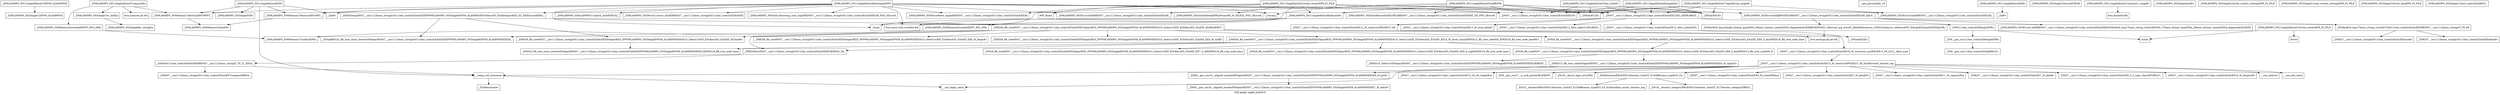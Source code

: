 digraph "Call graph: angle_hybrid.ll" {
	label="Call graph: angle_hybrid.ll";

	Node0x55a1abb65010 [shape=record,label="{_ZN9LAMMPS_NS11AngleHybridC2EPNS_6LAMMPSE}"];
	Node0x55a1abb65010 -> Node0x55a1abadcb10;
	Node0x55a1abadcb10 [shape=record,label="{_ZN9LAMMPS_NS5AngleC2EPNS_6LAMMPSE}"];
	Node0x55a1abadc970 [shape=record,label="{_ZN9LAMMPS_NS11AngleHybridD2Ev}"];
	Node0x55a1abadc970 -> Node0x55a1abad7a10;
	Node0x55a1abadc970 -> Node0x55a1abb1d880;
	Node0x55a1abadc970 -> Node0x55a1abb28af0;
	Node0x55a1abadc970 -> Node0x55a1abacae10;
	Node0x55a1abadc970 -> Node0x55a1abad2570;
	Node0x55a1abad7a10 [shape=record,label="{_ZdaPv}"];
	Node0x55a1abacae10 [shape=record,label="{_ZN9LAMMPS_NS6Memory7destroyIiEEvRPT_}"];
	Node0x55a1abacae10 -> Node0x55a1abb10480;
	Node0x55a1abb02170 [shape=record,label="{__gxx_personality_v0}"];
	Node0x55a1abb1d880 [shape=record,label="{__clang_call_terminate}"];
	Node0x55a1abb1d880 -> Node0x55a1abac60e0;
	Node0x55a1abb1d880 -> Node0x55a1abaac090;
	Node0x55a1abac60e0 [shape=record,label="{__cxa_begin_catch}"];
	Node0x55a1abaac090 [shape=record,label="{_ZSt9terminatev}"];
	Node0x55a1abad2570 [shape=record,label="{_ZN9LAMMPS_NS6Memory7destroyIiEEvRPPT_}"];
	Node0x55a1abad2570 -> Node0x55a1abb10480;
	Node0x55a1abb28af0 [shape=record,label="{_ZN9LAMMPS_NS5AngleD2Ev}"];
	Node0x55a1abb043e0 [shape=record,label="{_ZN9LAMMPS_NS11AngleHybridD0Ev}"];
	Node0x55a1abb043e0 -> Node0x55a1abab4330;
	Node0x55a1abab4330 [shape=record,label="{_ZdlPv}"];
	Node0x55a1abaa8520 [shape=record,label="{_ZN9LAMMPS_NS11AngleHybrid7computeEii}"];
	Node0x55a1abaa8520 -> Node0x55a1abad2570;
	Node0x55a1abaa8520 -> Node0x55a1aba97200;
	Node0x55a1abaa8520 -> Node0x55a1aba96ab0;
	Node0x55a1abaa8520 -> Node0x55a1aba97ed0;
	Node0x55a1aba97200 [shape=record,label="{_ZN9LAMMPS_NS6Memory6createIiEEPPT_RS4_iiPKc}"];
	Node0x55a1aba97200 -> Node0x55a1aba97190;
	Node0x55a1aba96ab0 [shape=record,label="{_ZN9LAMMPS_NS5Angle7ev_initEiii}"];
	Node0x55a1aba96ab0 -> Node0x55a1aba96be0;
	Node0x55a1aba97ed0 [shape=record,label="{llvm.memset.p0.i64}"];
	Node0x55a1abaa8490 [shape=record,label="{_ZN9LAMMPS_NS11AngleHybrid8allocateEv}"];
	Node0x55a1abaa8490 -> Node0x55a1abaa6ca0;
	Node0x55a1abaa8490 -> Node0x55a1abb652f0;
	Node0x55a1abaa8490 -> Node0x55a1abaa4a10;
	Node0x55a1abaa6ca0 [shape=record,label="{_ZN9LAMMPS_NS6Memory6createIiEEPT_RS3_iPKc}"];
	Node0x55a1abaa6ca0 -> Node0x55a1aba97190;
	Node0x55a1abaa4a10 [shape=record,label="{llvm.umul.with.overflow.i64}"];
	Node0x55a1abb652f0 [shape=record,label="{_Znam}"];
	Node0x55a1ababdae0 [shape=record,label="{_ZN9LAMMPS_NS11AngleHybrid8settingsEiPPc}"];
	Node0x55a1ababdae0 -> Node0x55a1aba9bf50;
	Node0x55a1ababdae0 -> Node0x55a1abad7b40;
	Node0x55a1ababdae0 -> Node0x55a1aba97050;
	Node0x55a1ababdae0 -> Node0x55a1abacae70;
	Node0x55a1ababdae0 -> Node0x55a1abab18d0;
	Node0x55a1ababdae0 -> Node0x55a1abaa00e0;
	Node0x55a1ababdae0 -> Node0x55a1abaef170;
	Node0x55a1ababdae0 -> Node0x55a1aba97950;
	Node0x55a1ababdae0 -> Node0x55a1aba97d60;
	Node0x55a1ababdae0 -> Node0x55a1aba97ad0;
	Node0x55a1ababdae0 -> Node0x55a1aba97cd0;
	Node0x55a1ababdae0 -> Node0x55a1abb652f0;
	Node0x55a1ababdae0 -> Node0x55a1abaa4a10;
	Node0x55a1ababdae0 -> Node0x55a1abad7a10;
	Node0x55a1ababdae0 -> Node0x55a1abad2570;
	Node0x55a1ababdae0 -> Node0x55a1abacae10;
	Node0x55a1abae84d0 [shape=record,label="{_ZN9LAMMPS_NS5Angle7extractEPKcRi}"];
	Node0x55a1aba96be0 [shape=record,label="{_ZN9LAMMPS_NS5Angle8ev_setupEiii}"];
	Node0x55a1abb10480 [shape=record,label="{_ZN9LAMMPS_NS6Memory5sfreeEPv}"];
	Node0x55a1aba97190 [shape=record,label="{_ZN9LAMMPS_NS6Memory7smallocElPKc}"];
	Node0x55a1aba9f3b0 [shape=record,label="{_ZNSt7__cxx1112basic_stringIcSt11char_traitsIcESaIcEE13_M_local_dataEv}"];
	Node0x55a1abaa2800 [shape=record,label="{_ZNSt7__cxx1112basic_stringIcSt11char_traitsIcESaIcEE12_Alloc_hiderC1EPcRKS3_}"];
	Node0x55a1abaa5a40 [shape=record,label="{_ZNSt11char_traitsIcE6lengthEPKc}"];
	Node0x55a1abaa5a40 -> Node0x55a1abaed7f0;
	Node0x55a1abaa5a40 -> Node0x55a1abad67c0;
	Node0x55a1abaa95f0 [shape=record,label="{_ZNSt7__cxx1112basic_stringIcSt11char_traitsIcESaIcEE12_Alloc_hiderD2Ev}"];
	Node0x55a1abaa95f0 -> Node0x55a1abaeee50;
	Node0x55a1abb03950 [shape=record,label="{_ZNSt7__cxx1112basic_stringIcSt11char_traitsIcESaIcEE16_M_construct_auxIPKcEEvT_S8_St12__false_type}"];
	Node0x55a1abb03950 -> Node0x55a1abaf0700;
	Node0x55a1abaf0700 [shape=record,label="{_ZNSt7__cxx1112basic_stringIcSt11char_traitsIcESaIcEE12_M_constructIPKcEEvT_S8_St20forward_iterator_tag}"];
	Node0x55a1abaf0700 -> Node0x55a1abaf1920;
	Node0x55a1abaf0700 -> Node0x55a1abaf3250;
	Node0x55a1abaf0700 -> Node0x55a1abaf3d50;
	Node0x55a1abaf0700 -> Node0x55a1abaf4bd0;
	Node0x55a1abaf0700 -> Node0x55a1abaf6640;
	Node0x55a1abaf0700 -> Node0x55a1abaf6ed0;
	Node0x55a1abaf0700 -> Node0x55a1abae0c40;
	Node0x55a1abaf0700 -> Node0x55a1abaf7f70;
	Node0x55a1abaf0700 -> Node0x55a1abac60e0;
	Node0x55a1abaf0700 -> Node0x55a1abb76290;
	Node0x55a1abaf0700 -> Node0x55a1abb76310;
	Node0x55a1abaf0700 -> Node0x55a1abb76390;
	Node0x55a1abaf0700 -> Node0x55a1abb76410;
	Node0x55a1abaf0700 -> Node0x55a1abb1d880;
	Node0x55a1abacae70 [shape=record,label="{_ZN9LAMMPS_NS5utils16missing_cmd_argsERKNSt7__cxx1112basic_stringIcSt11char_traitsIcESaIcEEEiS8_PNS_5ErrorE}"];
	Node0x55a1aba9bf50 [shape=record,label="{_ZNSaIcEC1Ev}"];
	Node0x55a1abad7b40 [shape=record,label="{_ZNSt7__cxx1112basic_stringIcSt11char_traitsIcESaIcEEC2IS3_EEPKcRKS3_}"];
	Node0x55a1abad7b40 -> Node0x55a1aba9f3b0;
	Node0x55a1abad7b40 -> Node0x55a1abaa2800;
	Node0x55a1abad7b40 -> Node0x55a1abaa5a40;
	Node0x55a1abad7b40 -> Node0x55a1abaa7260;
	Node0x55a1abad7b40 -> Node0x55a1abaa95f0;
	Node0x55a1abaa7260 [shape=record,label="{_ZNSt7__cxx1112basic_stringIcSt11char_traitsIcESaIcEE12_M_constructIPKcEEvT_S8_}"];
	Node0x55a1abaa7260 -> Node0x55a1abb03950;
	Node0x55a1abab18d0 [shape=record,label="{_ZNSt7__cxx1112basic_stringIcSt11char_traitsIcESaIcEED1Ev}"];
	Node0x55a1aba97050 [shape=record,label="{_ZNSaIcED1Ev}"];
	Node0x55a1aba97cd0 [shape=record,label="{strcmp}"];
	Node0x55a1aba97ad0 [shape=record,label="{_ZN9LAMMPS_NS5Error3allERKNSt7__cxx1112basic_stringIcSt11char_traitsIcESaIcEEEiS8_}"];
	Node0x55a1aba97d60 [shape=record,label="{_ZN9LAMMPS_NS5Force9new_angleERKNSt7__cxx1112basic_stringIcSt11char_traitsIcESaIcEEEiRi}"];
	Node0x55a1aba97950 [shape=record,label="{_ZN9LAMMPS_NS5Force11store_styleERKNSt7__cxx1112basic_stringIcSt11char_traitsIcESaIcEEEi}"];
	Node0x55a1abaef170 [shape=record,label="{_ZNKSt3mapINSt7__cxx1112basic_stringIcSt11char_traitsIcESaIcEEEPFPN9LAMMPS_NS5AngleEPNS6_6LAMMPSEESt4lessIS5_ESaISt4pairIKS5_SC_EEE5countERSG_}"];
	Node0x55a1abaef170 -> Node0x55a1abaac630;
	Node0x55a1abaef170 -> Node0x55a1abaacba0;
	Node0x55a1abaef170 -> Node0x55a1abaad800;
	Node0x55a1abaa00e0 [shape=record,label="{_ZN9LAMMPS_NS6LAMMPS11match_styleEPKcS2_}"];
	Node0x55a1abaadd00 [shape=record,label="{_ZN9LAMMPS_NS11AngleHybrid5coeffEiPPc}"];
	Node0x55a1abaadd00 -> Node0x55a1abaa8490;
	Node0x55a1abaadd00 -> Node0x55a1aba9bf50;
	Node0x55a1abaadd00 -> Node0x55a1abad7b40;
	Node0x55a1abaadd00 -> Node0x55a1abac3340;
	Node0x55a1abaadd00 -> Node0x55a1abab18d0;
	Node0x55a1abaadd00 -> Node0x55a1aba97050;
	Node0x55a1abaadd00 -> Node0x55a1aba97cd0;
	Node0x55a1abaadd00 -> Node0x55a1aba97ad0;
	Node0x55a1abac3340 [shape=record,label="{_ZN9LAMMPS_NS5utils6boundsIiEEvPKciRKNSt7__cxx1112basic_stringIcSt11char_traitsIcESaIcEEEllRT_SD_PNS_5ErrorE}"];
	Node0x55a1abab7470 [shape=record,label="{_ZN9LAMMPS_NS11AngleHybrid10init_styleEv}"];
	Node0x55a1abab7470 -> Node0x55a1aba9bf50;
	Node0x55a1abab7470 -> Node0x55a1abad7b40;
	Node0x55a1abab7470 -> Node0x55a1aba97050;
	Node0x55a1abab7470 -> Node0x55a1abac0ae0;
	Node0x55a1abab7470 -> Node0x55a1abab18d0;
	Node0x55a1abac0ae0 [shape=record,label="{_ZN9LAMMPS_NS5Error3allIJRPcEEEvRKNSt7__cxx1112basic_stringIcSt11char_traitsIcESaIcEEEiSB_DpOT_}"];
	Node0x55a1abac0ae0 -> Node0x55a1abac56f0;
	Node0x55a1abac0ae0 -> Node0x55a1abac65b0;
	Node0x55a1abac0ae0 -> Node0x55a1abac8510;
	Node0x55a1abacc320 [shape=record,label="{_ZN9LAMMPS_NS11AngleHybrid17equilibrium_angleEi}"];
	Node0x55a1abacc320 -> Node0x55a1aba9bf50;
	Node0x55a1abacc320 -> Node0x55a1abad7b40;
	Node0x55a1abacc320 -> Node0x55a1aba97050;
	Node0x55a1abacc320 -> Node0x55a1abaf7640;
	Node0x55a1abacc320 -> Node0x55a1abab18d0;
	Node0x55a1abaf7640 [shape=record,label="{_ZN9LAMMPS_NS5Error3oneERKNSt7__cxx1112basic_stringIcSt11char_traitsIcESaIcEEEiS8_}"];
	Node0x55a1abb74a80 [shape=record,label="{_ZN9LAMMPS_NS11AngleHybrid13write_restartEP8_IO_FILE}"];
	Node0x55a1abb74a80 -> Node0x55a1abb74b00;
	Node0x55a1abb74a80 -> Node0x55a1abad67c0;
	Node0x55a1abb74b00 [shape=record,label="{fwrite}"];
	Node0x55a1abad67c0 [shape=record,label="{strlen}"];
	Node0x55a1abad7c80 [shape=record,label="{_ZN9LAMMPS_NS11AngleHybrid12read_restartEP8_IO_FILE}"];
	Node0x55a1abad7c80 -> Node0x55a1abad9380;
	Node0x55a1abad7c80 -> Node0x55a1abad9ec0;
	Node0x55a1abad7c80 -> Node0x55a1abaa4a10;
	Node0x55a1abad7c80 -> Node0x55a1abb652f0;
	Node0x55a1abad7c80 -> Node0x55a1aba97050;
	Node0x55a1abad7c80 -> Node0x55a1abab18d0;
	Node0x55a1abad7c80 -> Node0x55a1abaa8490;
	Node0x55a1abad7c80 -> Node0x55a1aba97d60;
	Node0x55a1abad7c80 -> Node0x55a1abad7b40;
	Node0x55a1abad7c80 -> Node0x55a1aba9bf50;
	Node0x55a1abad9380 [shape=record,label="{_ZN9LAMMPS_NS5utils6sfreadEPKciPvmmP8_IO_FILES2_PNS_5ErrorE}"];
	Node0x55a1abad9ec0 [shape=record,label="{MPI_Bcast}"];
	Node0x55a1abadd350 [shape=record,label="{_ZN9LAMMPS_NS11AngleHybrid6singleEiiii}"];
	Node0x55a1abadd350 -> Node0x55a1aba9bf50;
	Node0x55a1abadd350 -> Node0x55a1abad7b40;
	Node0x55a1abadd350 -> Node0x55a1aba97050;
	Node0x55a1abadd350 -> Node0x55a1abaf7640;
	Node0x55a1abadd350 -> Node0x55a1abab18d0;
	Node0x55a1abade860 [shape=record,label="{_ZN9LAMMPS_NS11AngleHybrid12memory_usageEv}"];
	Node0x55a1abade860 -> Node0x55a1abae0db0;
	Node0x55a1abae0db0 [shape=record,label="{llvm.fmuladd.f64}"];
	Node0x55a1abae2220 [shape=record,label="{_ZN9LAMMPS_NS5Angle4initEv}"];
	Node0x55a1abae2e30 [shape=record,label="{_ZN9LAMMPS_NS5Angle22write_restart_settingsEP8_IO_FILE}"];
	Node0x55a1abae50b0 [shape=record,label="{_ZN9LAMMPS_NS5Angle21read_restart_settingsEP8_IO_FILE}"];
	Node0x55a1abae6800 [shape=record,label="{_ZN9LAMMPS_NS5Angle10write_dataEP8_IO_FILE}"];
	Node0x55a1abae7500 [shape=record,label="{_ZN9LAMMPS_NS5Angle11born_matrixEiiiiRdS1_}"];
	Node0x55a1abaf1920 [shape=record,label="{_ZN9__gnu_cxx17__is_null_pointerIKcEEbPT_}"];
	Node0x55a1abaf3250 [shape=record,label="{_ZSt19__throw_logic_errorPKc}"];
	Node0x55a1abaf3d50 [shape=record,label="{_ZSt8distanceIPKcENSt15iterator_traitsIT_E15difference_typeES3_S3_}"];
	Node0x55a1abaf3d50 -> Node0x55a1abac6070;
	Node0x55a1abaf3d50 -> Node0x55a1abafb1a0;
	Node0x55a1abaf6640 [shape=record,label="{_ZNSt7__cxx1112basic_stringIcSt11char_traitsIcESaIcEE7_M_dataEPc}"];
	Node0x55a1abaf4bd0 [shape=record,label="{_ZNSt7__cxx1112basic_stringIcSt11char_traitsIcESaIcEE9_M_createERmm}"];
	Node0x55a1abaf6ed0 [shape=record,label="{_ZNSt7__cxx1112basic_stringIcSt11char_traitsIcESaIcEE11_M_capacityEm}"];
	Node0x55a1abaf7f70 [shape=record,label="{_ZNSt7__cxx1112basic_stringIcSt11char_traitsIcESaIcEE13_S_copy_charsEPcPKcS7_}"];
	Node0x55a1abae0c40 [shape=record,label="{_ZNKSt7__cxx1112basic_stringIcSt11char_traitsIcESaIcEE7_M_dataEv}"];
	Node0x55a1abb76290 [shape=record,label="{_ZNSt7__cxx1112basic_stringIcSt11char_traitsIcESaIcEE10_M_disposeEv}"];
	Node0x55a1abb76310 [shape=record,label="{__cxa_rethrow}"];
	Node0x55a1abb76390 [shape=record,label="{__cxa_end_catch}"];
	Node0x55a1abb76410 [shape=record,label="{_ZNSt7__cxx1112basic_stringIcSt11char_traitsIcESaIcEE13_M_set_lengthEm}"];
	Node0x55a1abafb1a0 [shape=record,label="{_ZSt10__distanceIPKcENSt15iterator_traitsIT_E15difference_typeES3_S3_St26random_access_iterator_tag}"];
	Node0x55a1abac6070 [shape=record,label="{_ZSt19__iterator_categoryIPKcENSt15iterator_traitsIT_E17iterator_categoryERKS3_}"];
	Node0x55a1abaed7f0 [shape=record,label="{_ZN9__gnu_cxx11char_traitsIcE6lengthEPKc}"];
	Node0x55a1abaed7f0 -> Node0x55a1abb03560;
	Node0x55a1abb03560 [shape=record,label="{_ZN9__gnu_cxx11char_traitsIcE2eqERKcS3_}"];
	Node0x55a1abaeee50 [shape=record,label="{_ZNSaIcED2Ev}"];
	Node0x55a1abaad800 [shape=record,label="{_ZSteqRKSt23_Rb_tree_const_iteratorISt4pairIKNSt7__cxx1112basic_stringIcSt11char_traitsIcESaIcEEEPFPN9LAMMPS_NS5AngleEPNS8_6LAMMPSEEEESI_}"];
	Node0x55a1abaac630 [shape=record,label="{_ZNKSt8_Rb_treeINSt7__cxx1112basic_stringIcSt11char_traitsIcESaIcEEESt4pairIKS5_PFPN9LAMMPS_NS5AngleEPNS8_6LAMMPSEEESt10_Select1stISF_ESt4lessIS5_ESaISF_EE4findERS7_}"];
	Node0x55a1abaac630 -> Node0x55a1abb04580;
	Node0x55a1abaac630 -> Node0x55a1abb04d10;
	Node0x55a1abaac630 -> Node0x55a1abb053c0;
	Node0x55a1abaac630 -> Node0x55a1abaacba0;
	Node0x55a1abaac630 -> Node0x55a1abaad800;
	Node0x55a1abaac630 -> Node0x55a1abb05e80;
	Node0x55a1abaac630 -> Node0x55a1abb06390;
	Node0x55a1abaac630 -> Node0x55a1abb07ee0;
	Node0x55a1abaacba0 [shape=record,label="{_ZNKSt8_Rb_treeINSt7__cxx1112basic_stringIcSt11char_traitsIcESaIcEEESt4pairIKS5_PFPN9LAMMPS_NS5AngleEPNS8_6LAMMPSEEESt10_Select1stISF_ESt4lessIS5_ESaISF_EE3endEv}"];
	Node0x55a1abaacba0 -> Node0x55a1abb74f90;
	Node0x55a1abb053c0 [shape=record,label="{_ZNKSt8_Rb_treeINSt7__cxx1112basic_stringIcSt11char_traitsIcESaIcEEESt4pairIKS5_PFPN9LAMMPS_NS5AngleEPNS8_6LAMMPSEEESt10_Select1stISF_ESt4lessIS5_ESaISF_EE14_M_lower_boundEPKSt13_Rb_tree_nodeISF_EPKSt18_Rb_tree_node_baseRS7_}"];
	Node0x55a1abb053c0 -> Node0x55a1abb75010;
	Node0x55a1abb053c0 -> Node0x55a1abb06390;
	Node0x55a1abb053c0 -> Node0x55a1abb75120;
	Node0x55a1abb053c0 -> Node0x55a1abb75250;
	Node0x55a1abb053c0 -> Node0x55a1abb74f90;
	Node0x55a1abb04580 [shape=record,label="{_ZNKSt8_Rb_treeINSt7__cxx1112basic_stringIcSt11char_traitsIcESaIcEEESt4pairIKS5_PFPN9LAMMPS_NS5AngleEPNS8_6LAMMPSEEESt10_Select1stISF_ESt4lessIS5_ESaISF_EE8_M_beginEv}"];
	Node0x55a1abb04d10 [shape=record,label="{_ZNKSt8_Rb_treeINSt7__cxx1112basic_stringIcSt11char_traitsIcESaIcEEESt4pairIKS5_PFPN9LAMMPS_NS5AngleEPNS8_6LAMMPSEEESt10_Select1stISF_ESt4lessIS5_ESaISF_EE6_M_endEv}"];
	Node0x55a1abb06390 [shape=record,label="{_ZNKSt4lessINSt7__cxx1112basic_stringIcSt11char_traitsIcESaIcEEEEclERKS5_S8_}"];
	Node0x55a1abb06390 -> Node0x55a1abb752d0;
	Node0x55a1abb05e80 [shape=record,label="{_ZNSt8_Rb_treeINSt7__cxx1112basic_stringIcSt11char_traitsIcESaIcEEESt4pairIKS5_PFPN9LAMMPS_NS5AngleEPNS8_6LAMMPSEEESt10_Select1stISF_ESt4lessIS5_ESaISF_EE6_S_keyEPKSt18_Rb_tree_node_base}"];
	Node0x55a1abb05e80 -> Node0x55a1abb75010;
	Node0x55a1abb07ee0 [shape=record,label="{llvm.memcpy.p0.p0.i64}"];
	Node0x55a1abb75010 [shape=record,label="{_ZNSt8_Rb_treeINSt7__cxx1112basic_stringIcSt11char_traitsIcESaIcEEESt4pairIKS5_PFPN9LAMMPS_NS5AngleEPNS8_6LAMMPSEEESt10_Select1stISF_ESt4lessIS5_ESaISF_EE6_S_keyEPKSt13_Rb_tree_nodeISF_E}"];
	Node0x55a1abb75010 -> Node0x55a1abb75380;
	Node0x55a1abb75010 -> Node0x55a1abb75430;
	Node0x55a1abb75120 [shape=record,label="{_ZNSt8_Rb_treeINSt7__cxx1112basic_stringIcSt11char_traitsIcESaIcEEESt4pairIKS5_PFPN9LAMMPS_NS5AngleEPNS8_6LAMMPSEEESt10_Select1stISF_ESt4lessIS5_ESaISF_EE7_S_leftEPKSt18_Rb_tree_node_base}"];
	Node0x55a1abb75380 [shape=record,label="{_ZNKSt13_Rb_tree_nodeISt4pairIKNSt7__cxx1112basic_stringIcSt11char_traitsIcESaIcEEEPFPN9LAMMPS_NS5AngleEPNS8_6LAMMPSEEEE9_M_valptrEv}"];
	Node0x55a1abb75380 -> Node0x55a1abb754b0;
	Node0x55a1abb75430 [shape=record,label="{_ZNKSt10_Select1stISt4pairIKNSt7__cxx1112basic_stringIcSt11char_traitsIcESaIcEEEPFPN9LAMMPS_NS5AngleEPNS8_6LAMMPSEEEEclERKSF_}"];
	Node0x55a1abb75250 [shape=record,label="{_ZNSt8_Rb_treeINSt7__cxx1112basic_stringIcSt11char_traitsIcESaIcEEESt4pairIKS5_PFPN9LAMMPS_NS5AngleEPNS8_6LAMMPSEEESt10_Select1stISF_ESt4lessIS5_ESaISF_EE8_S_rightEPKSt18_Rb_tree_node_base}"];
	Node0x55a1abb74f90 [shape=record,label="{_ZNSt23_Rb_tree_const_iteratorISt4pairIKNSt7__cxx1112basic_stringIcSt11char_traitsIcESaIcEEEPFPN9LAMMPS_NS5AngleEPNS8_6LAMMPSEEEEC2EPKSt18_Rb_tree_node_base}"];
	Node0x55a1abb754b0 [shape=record,label="{_ZNK9__gnu_cxx16__aligned_membufISt4pairIKNSt7__cxx1112basic_stringIcSt11char_traitsIcESaIcEEEPFPN9LAMMPS_NS5AngleEPNS9_6LAMMPSEEEE6_M_ptrEv}"];
	Node0x55a1abb754b0 -> Node0x55a1abb75530;
	Node0x55a1abb75530 [shape=record,label="{_ZNK9__gnu_cxx16__aligned_membufISt4pairIKNSt7__cxx1112basic_stringIcSt11char_traitsIcESaIcEEEPFPN9LAMMPS_NS5AngleEPNS9_6LAMMPSEEEE7_M_addrEv}"];
	Node0x55a1abb752d0 [shape=record,label="{_ZStltIcSt11char_traitsIcESaIcEEbRKNSt7__cxx1112basic_stringIT_T0_T1_EESA_}"];
	Node0x55a1abb752d0 -> Node0x55a1abb755e0;
	Node0x55a1abb752d0 -> Node0x55a1abb1d880;
	Node0x55a1abb755e0 [shape=record,label="{_ZNKSt7__cxx1112basic_stringIcSt11char_traitsIcESaIcEE7compareERKS4_}"];
	Node0x55a1abac8510 [shape=record,label="{_ZN9LAMMPS_NS5Error4_allERKNSt7__cxx1112basic_stringIcSt11char_traitsIcESaIcEEEiN3fmt6v9_lmp17basic_string_viewIcEENSA_17basic_format_argsINSA_20basic_format_contextINSA_8appenderEcEEEE}"];
	Node0x55a1abac56f0 [shape=record,label="{_ZN3fmt6v9_lmp17basic_string_viewIcEC2ISt11char_traitsIcESaIcEEERKNSt7__cxx1112basic_stringIcT_T0_EE}"];
	Node0x55a1abac56f0 -> Node0x55a1abb08c30;
	Node0x55a1abac56f0 -> Node0x55a1abb09fa0;
	Node0x55a1abac65b0 [shape=record,label="{_ZN3fmt6v9_lmp16make_format_argsINS0_20basic_format_contextINS0_8appenderEcEEJRPcEEENS0_16format_arg_storeIT_JDpNSt9remove_cvINSt16remove_referenceIT0_E4typeEE4typeEEEEDpOSB_}"];
	Node0x55a1abac65b0 -> Node0x55a1abb07ee0;
	Node0x55a1abb08c30 [shape=record,label="{_ZNKSt7__cxx1112basic_stringIcSt11char_traitsIcESaIcEE4dataEv}"];
	Node0x55a1abb09fa0 [shape=record,label="{_ZNKSt7__cxx1112basic_stringIcSt11char_traitsIcESaIcEE4sizeEv}"];
}
